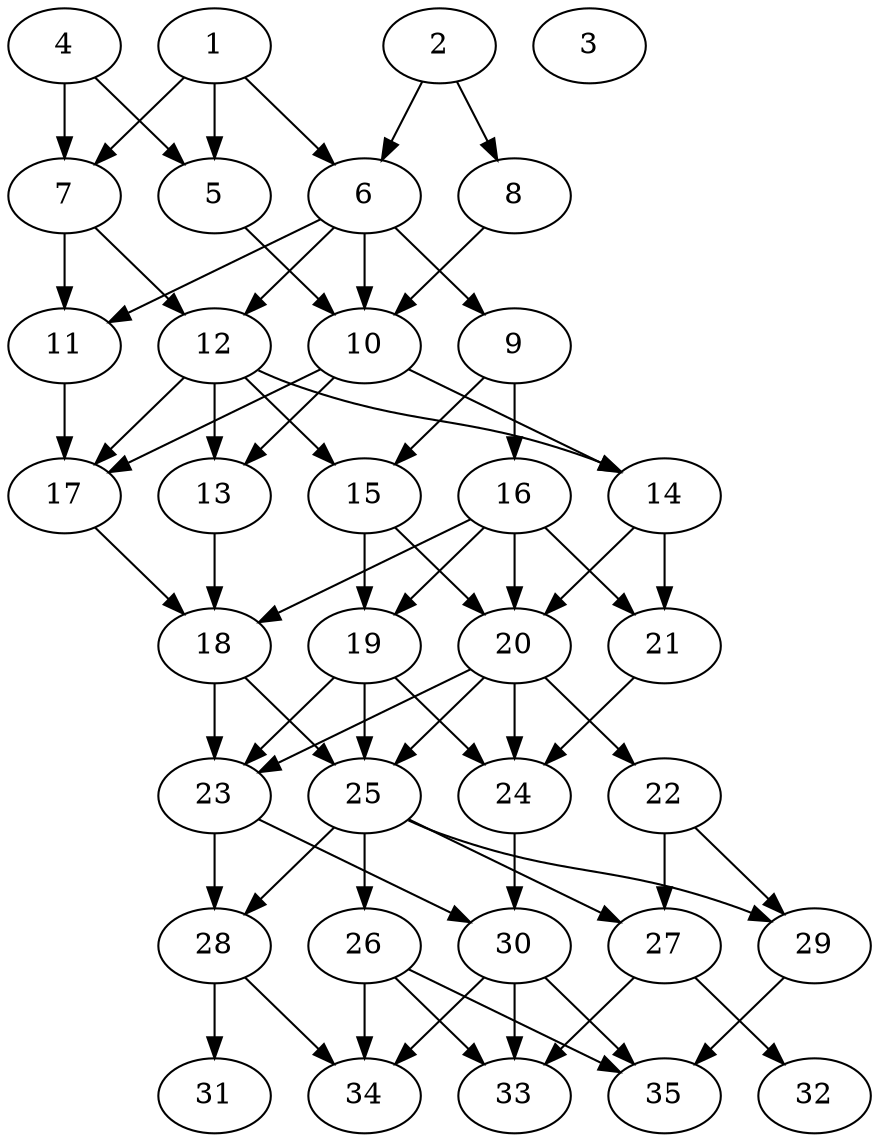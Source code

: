 // DAG automatically generated by daggen at Thu Oct  3 14:05:37 2019
// ./daggen --dot -n 35 --ccr 0.3 --fat 0.5 --regular 0.9 --density 0.6 --mindata 5242880 --maxdata 52428800 
digraph G {
  1 [size="99031040", alpha="0.18", expect_size="29709312"] 
  1 -> 5 [size ="29709312"]
  1 -> 6 [size ="29709312"]
  1 -> 7 [size ="29709312"]
  2 [size="148947627", alpha="0.06", expect_size="44684288"] 
  2 -> 6 [size ="44684288"]
  2 -> 8 [size ="44684288"]
  3 [size="72328533", alpha="0.10", expect_size="21698560"] 
  4 [size="174745600", alpha="0.08", expect_size="52423680"] 
  4 -> 5 [size ="52423680"]
  4 -> 7 [size ="52423680"]
  5 [size="57251840", alpha="0.04", expect_size="17175552"] 
  5 -> 10 [size ="17175552"]
  6 [size="129286827", alpha="0.20", expect_size="38786048"] 
  6 -> 9 [size ="38786048"]
  6 -> 10 [size ="38786048"]
  6 -> 11 [size ="38786048"]
  6 -> 12 [size ="38786048"]
  7 [size="129341440", alpha="0.16", expect_size="38802432"] 
  7 -> 11 [size ="38802432"]
  7 -> 12 [size ="38802432"]
  8 [size="44660053", alpha="0.06", expect_size="13398016"] 
  8 -> 10 [size ="13398016"]
  9 [size="76646400", alpha="0.02", expect_size="22993920"] 
  9 -> 15 [size ="22993920"]
  9 -> 16 [size ="22993920"]
  10 [size="144186027", alpha="0.18", expect_size="43255808"] 
  10 -> 13 [size ="43255808"]
  10 -> 14 [size ="43255808"]
  10 -> 17 [size ="43255808"]
  11 [size="105837227", alpha="0.03", expect_size="31751168"] 
  11 -> 17 [size ="31751168"]
  12 [size="87719253", alpha="0.12", expect_size="26315776"] 
  12 -> 13 [size ="26315776"]
  12 -> 14 [size ="26315776"]
  12 -> 15 [size ="26315776"]
  12 -> 17 [size ="26315776"]
  13 [size="136140800", alpha="0.07", expect_size="40842240"] 
  13 -> 18 [size ="40842240"]
  14 [size="59310080", alpha="0.05", expect_size="17793024"] 
  14 -> 20 [size ="17793024"]
  14 -> 21 [size ="17793024"]
  15 [size="121917440", alpha="0.14", expect_size="36575232"] 
  15 -> 19 [size ="36575232"]
  15 -> 20 [size ="36575232"]
  16 [size="155217920", alpha="0.05", expect_size="46565376"] 
  16 -> 18 [size ="46565376"]
  16 -> 19 [size ="46565376"]
  16 -> 20 [size ="46565376"]
  16 -> 21 [size ="46565376"]
  17 [size="154955093", alpha="0.10", expect_size="46486528"] 
  17 -> 18 [size ="46486528"]
  18 [size="126184107", alpha="0.18", expect_size="37855232"] 
  18 -> 23 [size ="37855232"]
  18 -> 25 [size ="37855232"]
  19 [size="173110613", alpha="0.11", expect_size="51933184"] 
  19 -> 23 [size ="51933184"]
  19 -> 24 [size ="51933184"]
  19 -> 25 [size ="51933184"]
  20 [size="32737280", alpha="0.09", expect_size="9821184"] 
  20 -> 22 [size ="9821184"]
  20 -> 23 [size ="9821184"]
  20 -> 24 [size ="9821184"]
  20 -> 25 [size ="9821184"]
  21 [size="17960960", alpha="0.18", expect_size="5388288"] 
  21 -> 24 [size ="5388288"]
  22 [size="44427947", alpha="0.03", expect_size="13328384"] 
  22 -> 27 [size ="13328384"]
  22 -> 29 [size ="13328384"]
  23 [size="138243413", alpha="0.16", expect_size="41473024"] 
  23 -> 28 [size ="41473024"]
  23 -> 30 [size ="41473024"]
  24 [size="39290880", alpha="0.09", expect_size="11787264"] 
  24 -> 30 [size ="11787264"]
  25 [size="80039253", alpha="0.06", expect_size="24011776"] 
  25 -> 26 [size ="24011776"]
  25 -> 27 [size ="24011776"]
  25 -> 28 [size ="24011776"]
  25 -> 29 [size ="24011776"]
  26 [size="32034133", alpha="0.18", expect_size="9610240"] 
  26 -> 33 [size ="9610240"]
  26 -> 34 [size ="9610240"]
  26 -> 35 [size ="9610240"]
  27 [size="71075840", alpha="0.04", expect_size="21322752"] 
  27 -> 32 [size ="21322752"]
  27 -> 33 [size ="21322752"]
  28 [size="150459733", alpha="0.14", expect_size="45137920"] 
  28 -> 31 [size ="45137920"]
  28 -> 34 [size ="45137920"]
  29 [size="135335253", alpha="0.11", expect_size="40600576"] 
  29 -> 35 [size ="40600576"]
  30 [size="61388800", alpha="0.04", expect_size="18416640"] 
  30 -> 33 [size ="18416640"]
  30 -> 34 [size ="18416640"]
  30 -> 35 [size ="18416640"]
  31 [size="132761600", alpha="0.08", expect_size="39828480"] 
  32 [size="116432213", alpha="0.01", expect_size="34929664"] 
  33 [size="143878827", alpha="0.10", expect_size="43163648"] 
  34 [size="112663893", alpha="0.03", expect_size="33799168"] 
  35 [size="22773760", alpha="0.10", expect_size="6832128"] 
}
